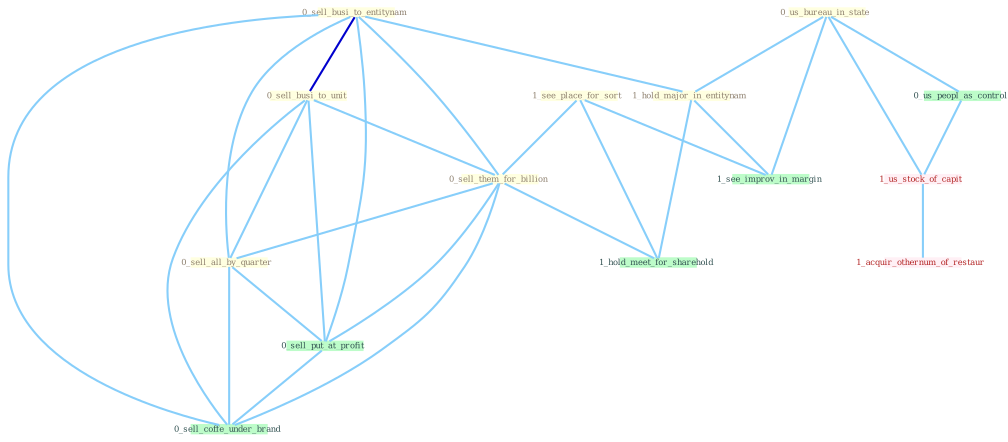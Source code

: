 Graph G{ 
    node
    [shape=polygon,style=filled,width=.5,height=.06,color="#BDFCC9",fixedsize=true,fontsize=4,
    fontcolor="#2f4f4f"];
    {node
    [color="#ffffe0", fontcolor="#8b7d6b"] "0_sell_busi_to_entitynam " "0_us_bureau_in_state " "0_sell_busi_to_unit " "1_see_place_for_sort " "0_sell_them_for_billion " "0_sell_all_by_quarter " "1_hold_major_in_entitynam "}
{node [color="#fff0f5", fontcolor="#b22222"] "1_us_stock_of_capit " "1_acquir_othernum_of_restaur "}
edge [color="#B0E2FF"];

	"0_sell_busi_to_entitynam " -- "0_sell_busi_to_unit " [w="3", color="#0000cd" , len=0.6];
	"0_sell_busi_to_entitynam " -- "0_sell_them_for_billion " [w="1", color="#87cefa" ];
	"0_sell_busi_to_entitynam " -- "0_sell_all_by_quarter " [w="1", color="#87cefa" ];
	"0_sell_busi_to_entitynam " -- "1_hold_major_in_entitynam " [w="1", color="#87cefa" ];
	"0_sell_busi_to_entitynam " -- "0_sell_put_at_profit " [w="1", color="#87cefa" ];
	"0_sell_busi_to_entitynam " -- "0_sell_coffe_under_brand " [w="1", color="#87cefa" ];
	"0_us_bureau_in_state " -- "1_hold_major_in_entitynam " [w="1", color="#87cefa" ];
	"0_us_bureau_in_state " -- "0_us_peopl_as_control " [w="1", color="#87cefa" ];
	"0_us_bureau_in_state " -- "1_us_stock_of_capit " [w="1", color="#87cefa" ];
	"0_us_bureau_in_state " -- "1_see_improv_in_margin " [w="1", color="#87cefa" ];
	"0_sell_busi_to_unit " -- "0_sell_them_for_billion " [w="1", color="#87cefa" ];
	"0_sell_busi_to_unit " -- "0_sell_all_by_quarter " [w="1", color="#87cefa" ];
	"0_sell_busi_to_unit " -- "0_sell_put_at_profit " [w="1", color="#87cefa" ];
	"0_sell_busi_to_unit " -- "0_sell_coffe_under_brand " [w="1", color="#87cefa" ];
	"1_see_place_for_sort " -- "0_sell_them_for_billion " [w="1", color="#87cefa" ];
	"1_see_place_for_sort " -- "1_see_improv_in_margin " [w="1", color="#87cefa" ];
	"1_see_place_for_sort " -- "1_hold_meet_for_sharehold " [w="1", color="#87cefa" ];
	"0_sell_them_for_billion " -- "0_sell_all_by_quarter " [w="1", color="#87cefa" ];
	"0_sell_them_for_billion " -- "0_sell_put_at_profit " [w="1", color="#87cefa" ];
	"0_sell_them_for_billion " -- "0_sell_coffe_under_brand " [w="1", color="#87cefa" ];
	"0_sell_them_for_billion " -- "1_hold_meet_for_sharehold " [w="1", color="#87cefa" ];
	"0_sell_all_by_quarter " -- "0_sell_put_at_profit " [w="1", color="#87cefa" ];
	"0_sell_all_by_quarter " -- "0_sell_coffe_under_brand " [w="1", color="#87cefa" ];
	"1_hold_major_in_entitynam " -- "1_see_improv_in_margin " [w="1", color="#87cefa" ];
	"1_hold_major_in_entitynam " -- "1_hold_meet_for_sharehold " [w="1", color="#87cefa" ];
	"0_us_peopl_as_control " -- "1_us_stock_of_capit " [w="1", color="#87cefa" ];
	"0_sell_put_at_profit " -- "0_sell_coffe_under_brand " [w="1", color="#87cefa" ];
	"1_us_stock_of_capit " -- "1_acquir_othernum_of_restaur " [w="1", color="#87cefa" ];
}